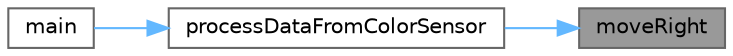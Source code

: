 digraph "moveRight"
{
 // LATEX_PDF_SIZE
  bgcolor="transparent";
  edge [fontname=Helvetica,fontsize=10,labelfontname=Helvetica,labelfontsize=10];
  node [fontname=Helvetica,fontsize=10,shape=box,height=0.2,width=0.4];
  rankdir="RL";
  Node1 [id="Node000001",label="moveRight",height=0.2,width=0.4,color="gray40", fillcolor="grey60", style="filled", fontcolor="black",tooltip="Move servo to rightmost position."];
  Node1 -> Node2 [id="edge3_Node000001_Node000002",dir="back",color="steelblue1",style="solid",tooltip=" "];
  Node2 [id="Node000002",label="processDataFromColorSensor",height=0.2,width=0.4,color="grey40", fillcolor="white", style="filled",URL="$_w_i_f_i_8c.html#adfdfdb1d0c086404094887e826ac154e",tooltip="Processes received data from the color sensor."];
  Node2 -> Node3 [id="edge4_Node000002_Node000003",dir="back",color="steelblue1",style="solid",tooltip=" "];
  Node3 [id="Node000003",label="main",height=0.2,width=0.4,color="grey40", fillcolor="white", style="filled",URL="$main_8c.html#a840291bc02cba5474a4cb46a9b9566fe",tooltip="Main application function."];
}
